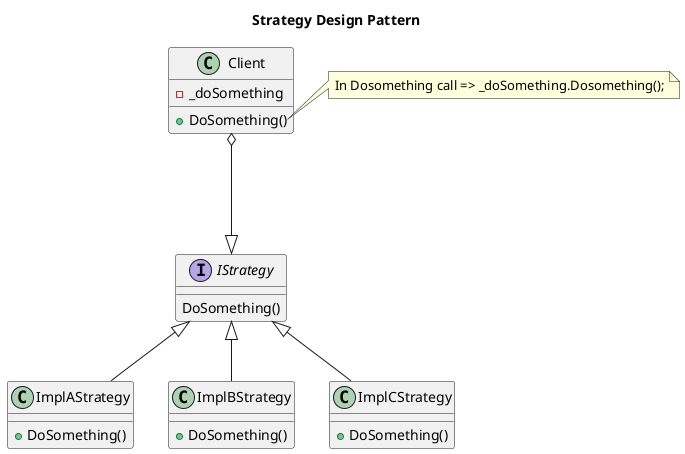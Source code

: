 @startuml
    title Strategy Design Pattern

    class ImplAStrategy {
        +DoSomething()
    }
    class ImplBStrategy{
        +DoSomething()
    }
    class ImplCStrategy{
        +DoSomething()
    }
    class Client{
        -_doSomething
        +DoSomething()
    }

    Client o---^ IStrategy
    IStrategy <|-- ImplAStrategy
    IStrategy <|-- ImplBStrategy
    IStrategy <|-- ImplCStrategy

    note right of Client::DoSomething
        In Dosomething call => _doSomething.Dosomething();
    end note

    interface IStrategy {
        DoSomething()
    }

@enduml